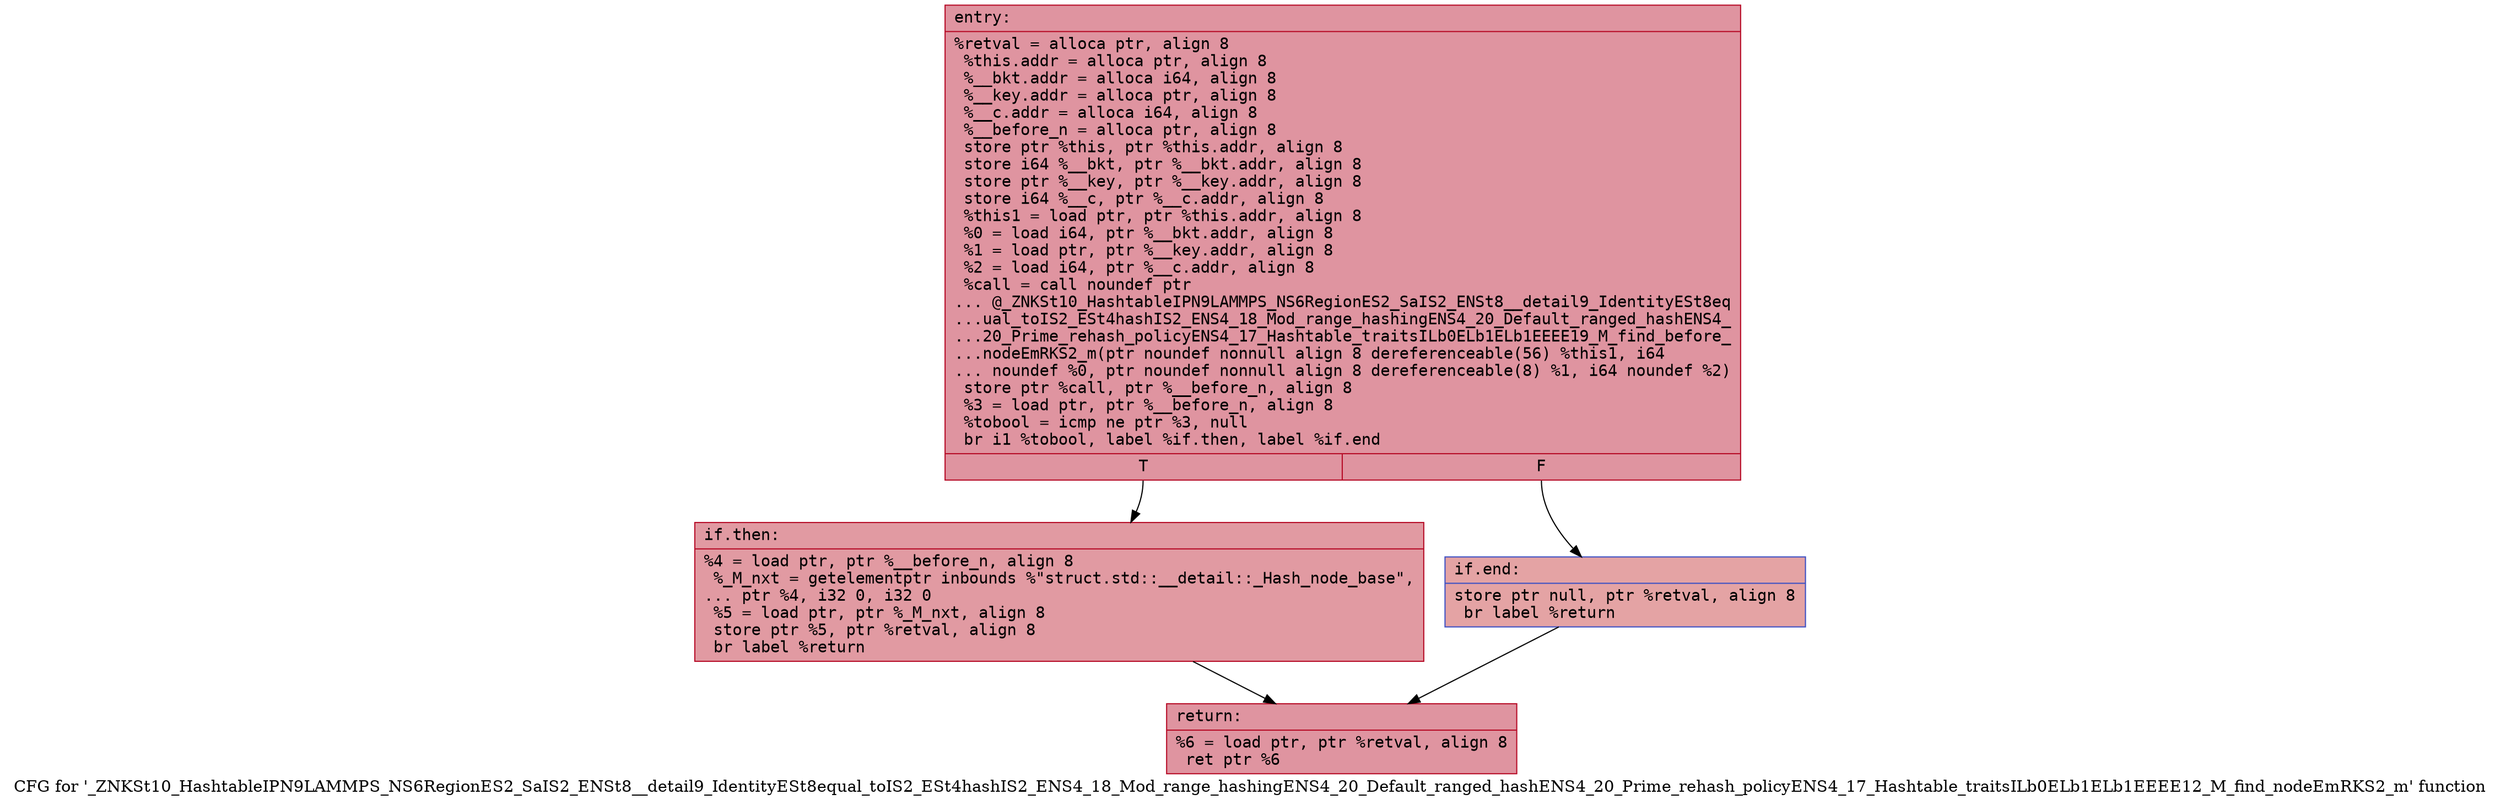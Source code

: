 digraph "CFG for '_ZNKSt10_HashtableIPN9LAMMPS_NS6RegionES2_SaIS2_ENSt8__detail9_IdentityESt8equal_toIS2_ESt4hashIS2_ENS4_18_Mod_range_hashingENS4_20_Default_ranged_hashENS4_20_Prime_rehash_policyENS4_17_Hashtable_traitsILb0ELb1ELb1EEEE12_M_find_nodeEmRKS2_m' function" {
	label="CFG for '_ZNKSt10_HashtableIPN9LAMMPS_NS6RegionES2_SaIS2_ENSt8__detail9_IdentityESt8equal_toIS2_ESt4hashIS2_ENS4_18_Mod_range_hashingENS4_20_Default_ranged_hashENS4_20_Prime_rehash_policyENS4_17_Hashtable_traitsILb0ELb1ELb1EEEE12_M_find_nodeEmRKS2_m' function";

	Node0x561837f35620 [shape=record,color="#b70d28ff", style=filled, fillcolor="#b70d2870" fontname="Courier",label="{entry:\l|  %retval = alloca ptr, align 8\l  %this.addr = alloca ptr, align 8\l  %__bkt.addr = alloca i64, align 8\l  %__key.addr = alloca ptr, align 8\l  %__c.addr = alloca i64, align 8\l  %__before_n = alloca ptr, align 8\l  store ptr %this, ptr %this.addr, align 8\l  store i64 %__bkt, ptr %__bkt.addr, align 8\l  store ptr %__key, ptr %__key.addr, align 8\l  store i64 %__c, ptr %__c.addr, align 8\l  %this1 = load ptr, ptr %this.addr, align 8\l  %0 = load i64, ptr %__bkt.addr, align 8\l  %1 = load ptr, ptr %__key.addr, align 8\l  %2 = load i64, ptr %__c.addr, align 8\l  %call = call noundef ptr\l... @_ZNKSt10_HashtableIPN9LAMMPS_NS6RegionES2_SaIS2_ENSt8__detail9_IdentityESt8eq\l...ual_toIS2_ESt4hashIS2_ENS4_18_Mod_range_hashingENS4_20_Default_ranged_hashENS4_\l...20_Prime_rehash_policyENS4_17_Hashtable_traitsILb0ELb1ELb1EEEE19_M_find_before_\l...nodeEmRKS2_m(ptr noundef nonnull align 8 dereferenceable(56) %this1, i64\l... noundef %0, ptr noundef nonnull align 8 dereferenceable(8) %1, i64 noundef %2)\l  store ptr %call, ptr %__before_n, align 8\l  %3 = load ptr, ptr %__before_n, align 8\l  %tobool = icmp ne ptr %3, null\l  br i1 %tobool, label %if.then, label %if.end\l|{<s0>T|<s1>F}}"];
	Node0x561837f35620:s0 -> Node0x561837f36300[tooltip="entry -> if.then\nProbability 62.50%" ];
	Node0x561837f35620:s1 -> Node0x561837f363d0[tooltip="entry -> if.end\nProbability 37.50%" ];
	Node0x561837f36300 [shape=record,color="#b70d28ff", style=filled, fillcolor="#bb1b2c70" fontname="Courier",label="{if.then:\l|  %4 = load ptr, ptr %__before_n, align 8\l  %_M_nxt = getelementptr inbounds %\"struct.std::__detail::_Hash_node_base\",\l... ptr %4, i32 0, i32 0\l  %5 = load ptr, ptr %_M_nxt, align 8\l  store ptr %5, ptr %retval, align 8\l  br label %return\l}"];
	Node0x561837f36300 -> Node0x561837f36720[tooltip="if.then -> return\nProbability 100.00%" ];
	Node0x561837f363d0 [shape=record,color="#3d50c3ff", style=filled, fillcolor="#c32e3170" fontname="Courier",label="{if.end:\l|  store ptr null, ptr %retval, align 8\l  br label %return\l}"];
	Node0x561837f363d0 -> Node0x561837f36720[tooltip="if.end -> return\nProbability 100.00%" ];
	Node0x561837f36720 [shape=record,color="#b70d28ff", style=filled, fillcolor="#b70d2870" fontname="Courier",label="{return:\l|  %6 = load ptr, ptr %retval, align 8\l  ret ptr %6\l}"];
}
